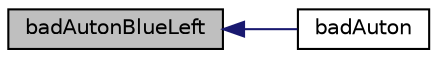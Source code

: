 digraph "badAutonBlueLeft"
{
  edge [fontname="Helvetica",fontsize="10",labelfontname="Helvetica",labelfontsize="10"];
  node [fontname="Helvetica",fontsize="10",shape=record];
  rankdir="LR";
  Node56 [label="badAutonBlueLeft",height=0.2,width=0.4,color="black", fillcolor="grey75", style="filled", fontcolor="black"];
  Node56 -> Node57 [dir="back",color="midnightblue",fontsize="10",style="solid"];
  Node57 [label="badAuton",height=0.2,width=0.4,color="black", fillcolor="white", style="filled",URL="$db/ddf/auton_8cpp_af9785dd062d532b02b46976d0b757c9e.html#af9785dd062d532b02b46976d0b757c9e"];
}
